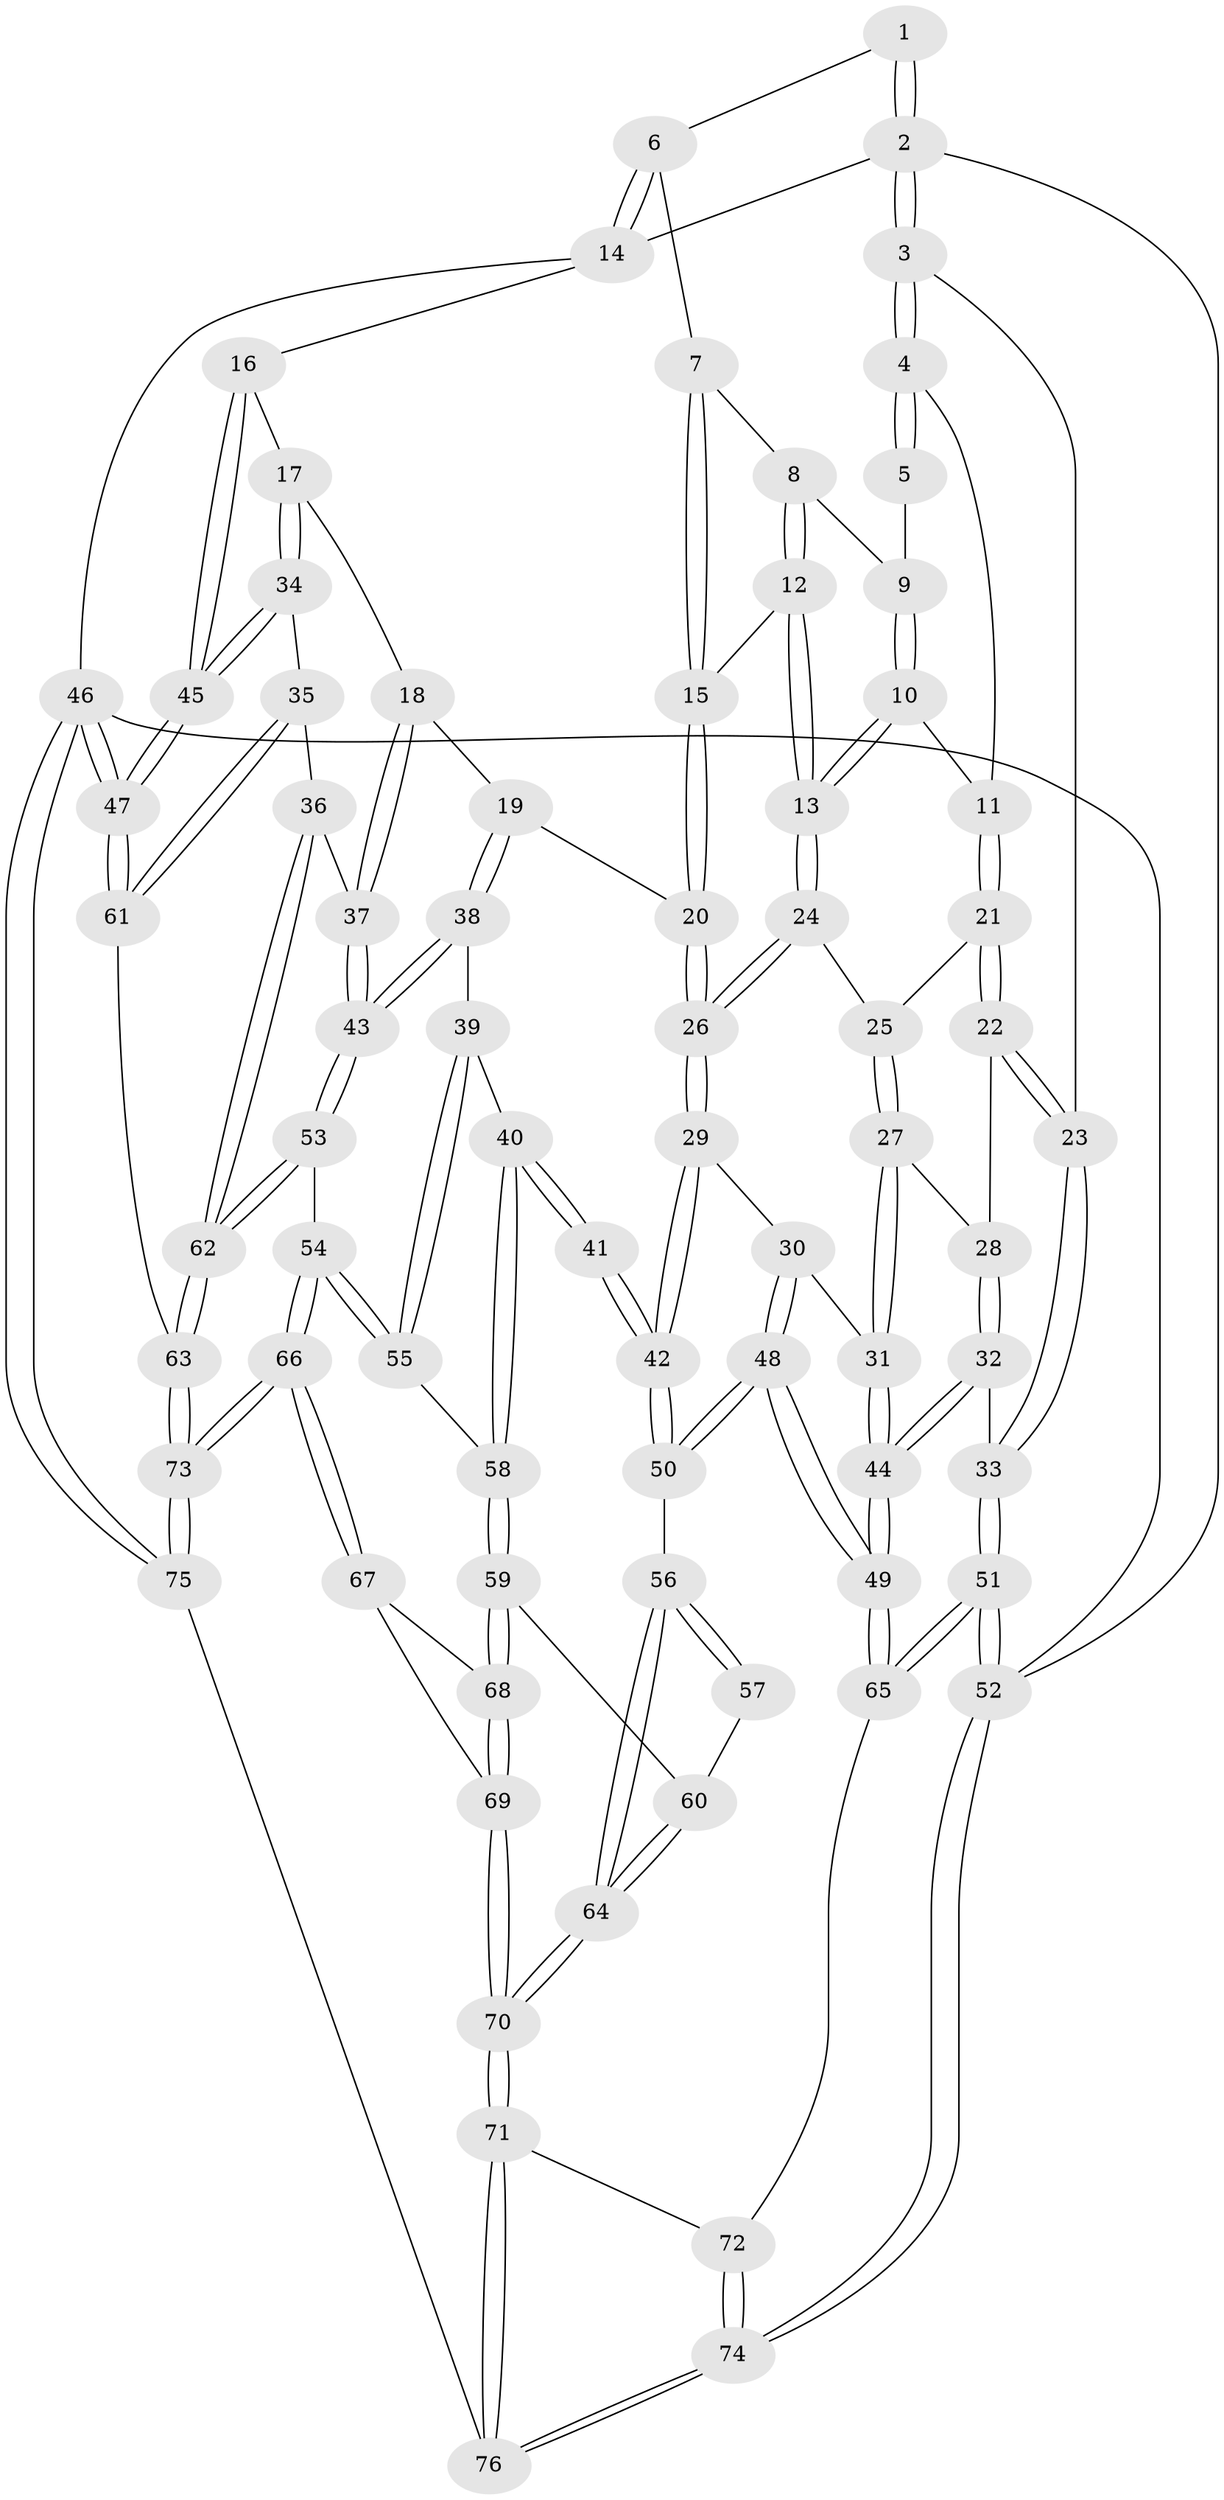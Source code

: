 // Generated by graph-tools (version 1.1) at 2025/11/02/27/25 16:11:53]
// undirected, 76 vertices, 187 edges
graph export_dot {
graph [start="1"]
  node [color=gray90,style=filled];
  1 [pos="+0.3924756358247555+0"];
  2 [pos="+0+0"];
  3 [pos="+0+0.1325156486897712"];
  4 [pos="+0.14133097186383947+0.16414380451787589"];
  5 [pos="+0.35686895035563543+0"];
  6 [pos="+0.8160627961035559+0"];
  7 [pos="+0.5860741634265448+0.203062640700253"];
  8 [pos="+0.3917831075486948+0.11401619769933699"];
  9 [pos="+0.38182369343947087+0.10235301385015594"];
  10 [pos="+0.27418227199172157+0.2386423233063102"];
  11 [pos="+0.23224308403587388+0.2344718052979812"];
  12 [pos="+0.4187385494977975+0.2789442394221754"];
  13 [pos="+0.3837194298052214+0.3014550642200682"];
  14 [pos="+1+0"];
  15 [pos="+0.5745514098275917+0.23909626180319707"];
  16 [pos="+1+0"];
  17 [pos="+0.8097762438801409+0.35649005061397154"];
  18 [pos="+0.728812361801293+0.4013679246087055"];
  19 [pos="+0.6357520872478183+0.3954528666777145"];
  20 [pos="+0.6317594730368349+0.3931549593155504"];
  21 [pos="+0.21117299111783777+0.36158268962018336"];
  22 [pos="+0.14856620380399763+0.40859498702225233"];
  23 [pos="+0+0.20386650165273368"];
  24 [pos="+0.37837356681045553+0.390131224536102"];
  25 [pos="+0.2900336142798803+0.4114332957505383"];
  26 [pos="+0.44387815987298596+0.48994561814240034"];
  27 [pos="+0.24185480246735572+0.5015167199864625"];
  28 [pos="+0.15190684422994824+0.42360610416263383"];
  29 [pos="+0.4435257285138525+0.4914392108226678"];
  30 [pos="+0.3731404642568555+0.5231024162830125"];
  31 [pos="+0.2436779957143977+0.5116922337857326"];
  32 [pos="+0.06643929013042614+0.6142960415297042"];
  33 [pos="+0+0.5452583676291973"];
  34 [pos="+0.9378798505164158+0.5559010137879471"];
  35 [pos="+0.8796444767252246+0.5947277840483147"];
  36 [pos="+0.853197763107519+0.6043367971786817"];
  37 [pos="+0.814761295671405+0.6017780102977534"];
  38 [pos="+0.6411776510321294+0.5975919589625693"];
  39 [pos="+0.6387316710482649+0.5985035309100994"];
  40 [pos="+0.5252994395564824+0.6149914255312597"];
  41 [pos="+0.48758327712934196+0.593797672677587"];
  42 [pos="+0.4600096531409588+0.5397263115563891"];
  43 [pos="+0.7387645192240117+0.6449767476434382"];
  44 [pos="+0.16623201649410405+0.6750624847199035"];
  45 [pos="+1+0.49020434499940696"];
  46 [pos="+1+1"];
  47 [pos="+1+0.8100741083922209"];
  48 [pos="+0.2433636332052477+0.7271750721735792"];
  49 [pos="+0.19663683123284686+0.7201825043854793"];
  50 [pos="+0.2556957028509292+0.7320391224063093"];
  51 [pos="+0+0.861970718581226"];
  52 [pos="+0+1"];
  53 [pos="+0.7127723808931399+0.770249761455472"];
  54 [pos="+0.6660568427343084+0.8060116179617473"];
  55 [pos="+0.5812543252343891+0.7782348812030365"];
  56 [pos="+0.25668367639461903+0.7325394611297422"];
  57 [pos="+0.48021434226717524+0.6034147869912759"];
  58 [pos="+0.5502376375401871+0.7744932907893616"];
  59 [pos="+0.5205181514791459+0.7888994347917896"];
  60 [pos="+0.4222875467743835+0.7454002206549988"];
  61 [pos="+1+0.8198261420311894"];
  62 [pos="+0.8911430391892234+0.8370091695999162"];
  63 [pos="+0.9057420573645749+0.8514738774055012"];
  64 [pos="+0.2879819555218221+0.7545493946827981"];
  65 [pos="+0.17465093230562065+0.7567786835955769"];
  66 [pos="+0.6722294445633417+1"];
  67 [pos="+0.5681499401826666+0.9486380295778533"];
  68 [pos="+0.5153846577798946+0.8020901408251193"];
  69 [pos="+0.41870283591165963+0.9319481741676169"];
  70 [pos="+0.3796148017297612+0.951787183335709"];
  71 [pos="+0.3058785354963041+1"];
  72 [pos="+0.16413626262316552+0.7865980422794919"];
  73 [pos="+0.7610599921166848+1"];
  74 [pos="+0+1"];
  75 [pos="+0.767174990658439+1"];
  76 [pos="+0.28908597973688305+1"];
  1 -- 2;
  1 -- 2;
  1 -- 6;
  2 -- 3;
  2 -- 3;
  2 -- 14;
  2 -- 52;
  3 -- 4;
  3 -- 4;
  3 -- 23;
  4 -- 5;
  4 -- 5;
  4 -- 11;
  5 -- 9;
  6 -- 7;
  6 -- 14;
  6 -- 14;
  7 -- 8;
  7 -- 15;
  7 -- 15;
  8 -- 9;
  8 -- 12;
  8 -- 12;
  9 -- 10;
  9 -- 10;
  10 -- 11;
  10 -- 13;
  10 -- 13;
  11 -- 21;
  11 -- 21;
  12 -- 13;
  12 -- 13;
  12 -- 15;
  13 -- 24;
  13 -- 24;
  14 -- 16;
  14 -- 46;
  15 -- 20;
  15 -- 20;
  16 -- 17;
  16 -- 45;
  16 -- 45;
  17 -- 18;
  17 -- 34;
  17 -- 34;
  18 -- 19;
  18 -- 37;
  18 -- 37;
  19 -- 20;
  19 -- 38;
  19 -- 38;
  20 -- 26;
  20 -- 26;
  21 -- 22;
  21 -- 22;
  21 -- 25;
  22 -- 23;
  22 -- 23;
  22 -- 28;
  23 -- 33;
  23 -- 33;
  24 -- 25;
  24 -- 26;
  24 -- 26;
  25 -- 27;
  25 -- 27;
  26 -- 29;
  26 -- 29;
  27 -- 28;
  27 -- 31;
  27 -- 31;
  28 -- 32;
  28 -- 32;
  29 -- 30;
  29 -- 42;
  29 -- 42;
  30 -- 31;
  30 -- 48;
  30 -- 48;
  31 -- 44;
  31 -- 44;
  32 -- 33;
  32 -- 44;
  32 -- 44;
  33 -- 51;
  33 -- 51;
  34 -- 35;
  34 -- 45;
  34 -- 45;
  35 -- 36;
  35 -- 61;
  35 -- 61;
  36 -- 37;
  36 -- 62;
  36 -- 62;
  37 -- 43;
  37 -- 43;
  38 -- 39;
  38 -- 43;
  38 -- 43;
  39 -- 40;
  39 -- 55;
  39 -- 55;
  40 -- 41;
  40 -- 41;
  40 -- 58;
  40 -- 58;
  41 -- 42;
  41 -- 42;
  42 -- 50;
  42 -- 50;
  43 -- 53;
  43 -- 53;
  44 -- 49;
  44 -- 49;
  45 -- 47;
  45 -- 47;
  46 -- 47;
  46 -- 47;
  46 -- 75;
  46 -- 75;
  46 -- 52;
  47 -- 61;
  47 -- 61;
  48 -- 49;
  48 -- 49;
  48 -- 50;
  48 -- 50;
  49 -- 65;
  49 -- 65;
  50 -- 56;
  51 -- 52;
  51 -- 52;
  51 -- 65;
  51 -- 65;
  52 -- 74;
  52 -- 74;
  53 -- 54;
  53 -- 62;
  53 -- 62;
  54 -- 55;
  54 -- 55;
  54 -- 66;
  54 -- 66;
  55 -- 58;
  56 -- 57;
  56 -- 57;
  56 -- 64;
  56 -- 64;
  57 -- 60;
  58 -- 59;
  58 -- 59;
  59 -- 60;
  59 -- 68;
  59 -- 68;
  60 -- 64;
  60 -- 64;
  61 -- 63;
  62 -- 63;
  62 -- 63;
  63 -- 73;
  63 -- 73;
  64 -- 70;
  64 -- 70;
  65 -- 72;
  66 -- 67;
  66 -- 67;
  66 -- 73;
  66 -- 73;
  67 -- 68;
  67 -- 69;
  68 -- 69;
  68 -- 69;
  69 -- 70;
  69 -- 70;
  70 -- 71;
  70 -- 71;
  71 -- 72;
  71 -- 76;
  71 -- 76;
  72 -- 74;
  72 -- 74;
  73 -- 75;
  73 -- 75;
  74 -- 76;
  74 -- 76;
  75 -- 76;
}

